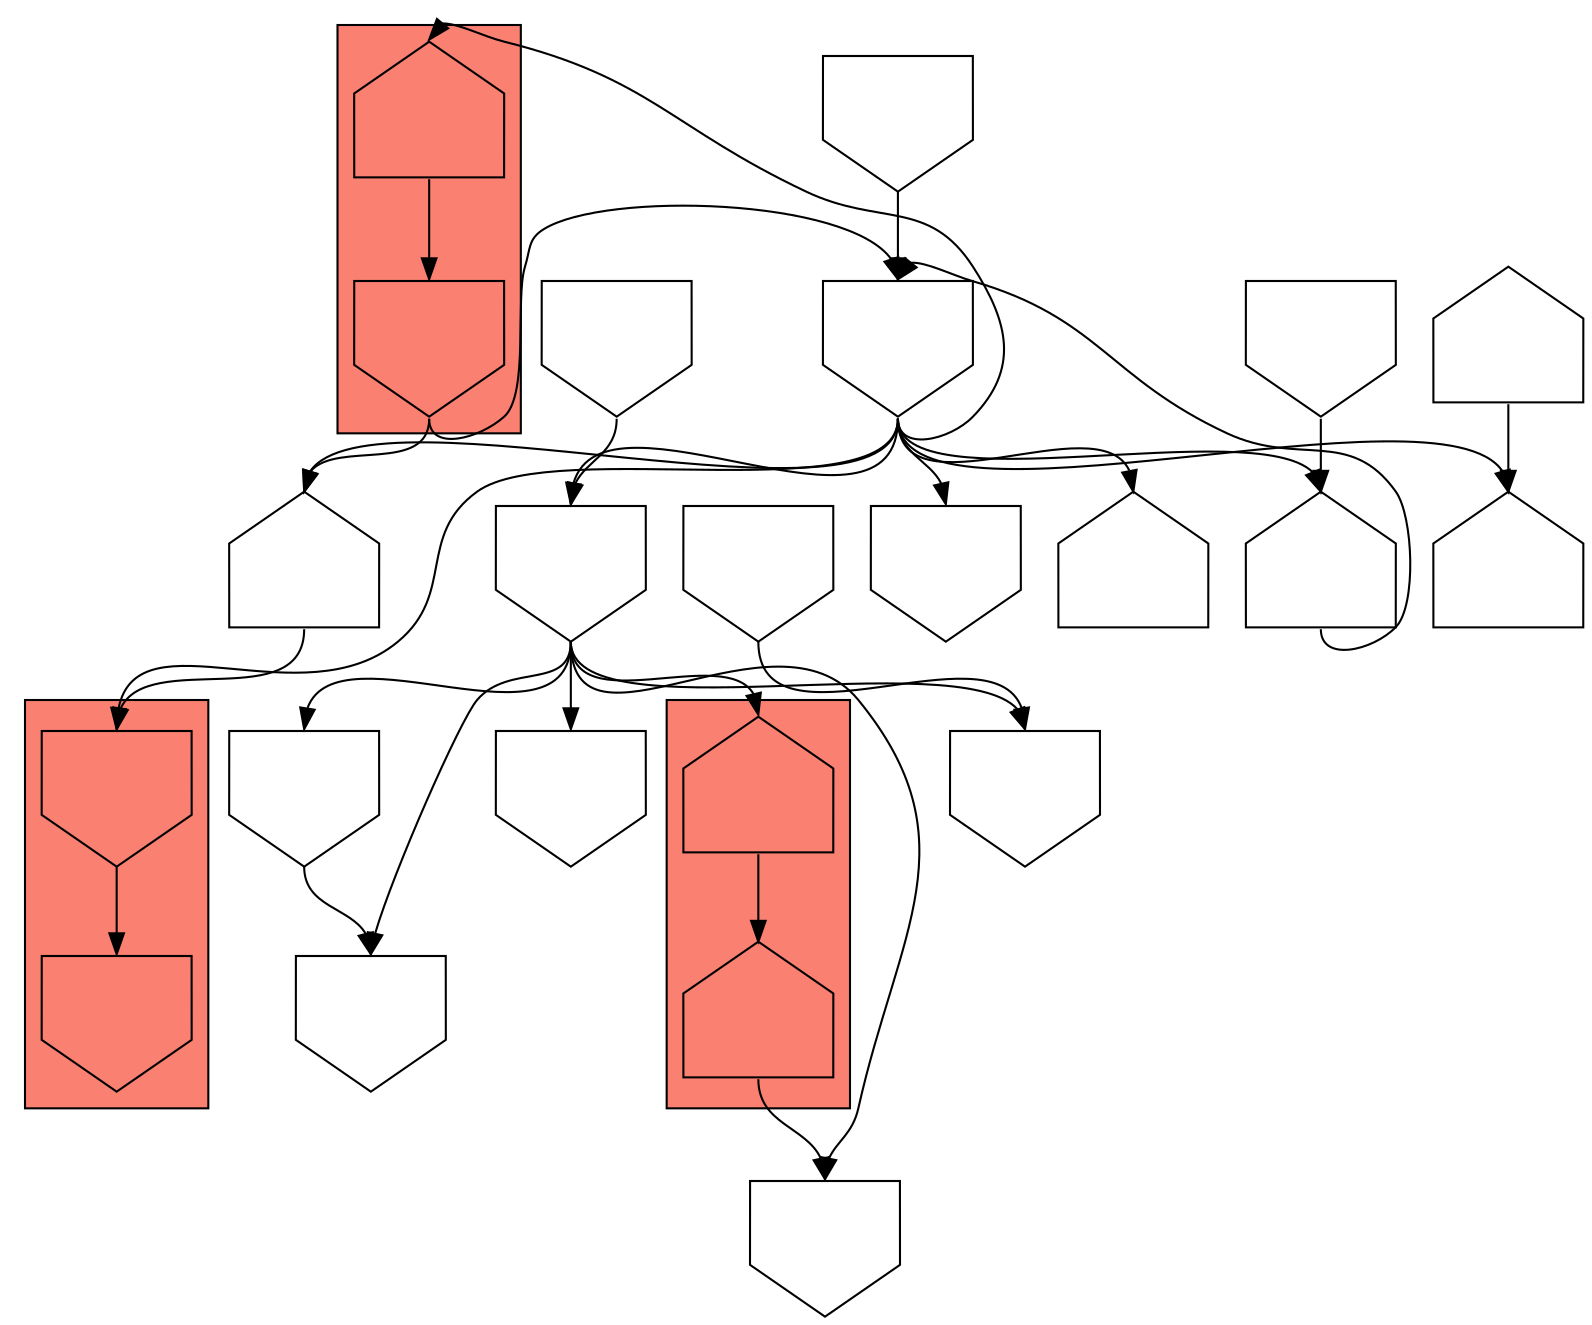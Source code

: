digraph asm {
	edge [headport=n,tailport=s];
subgraph cluster_C12964_4603 {
	12964 [label="",height=1,width=1,shape=house];
	4603 [label="",height=1,width=1,shape=invhouse];
	style=filled;
	fillcolor=salmon;
}
subgraph cluster_C922_3417 {
	922 [label="",height=1,width=1,shape=invhouse];
	3417 [label="",height=1,width=1,shape=invhouse];
	style=filled;
	fillcolor=salmon;
}
subgraph cluster_C1366_21289 {
	1366 [label="",height=1,width=1,shape=house];
	21289 [label="",height=1,width=1,shape=house];
	style=filled;
	fillcolor=salmon;
}
	6144 [label="",height=1,width=1,shape=house];
	18948 [label="",height=1,width=1,shape=invhouse];
	700 [label="",height=1,width=1,shape=invhouse];
	4136 [label="",height=1,width=1,shape=invhouse];
	5307 [label="",height=1,width=1,shape=invhouse];
	8670 [label="",height=1,width=1,shape=invhouse];
	20265 [label="",height=1,width=1,shape=invhouse];
	12294 [label="",height=1,width=1,shape=invhouse];
	2334 [label="",height=1,width=1,shape=invhouse];
	6720 [label="",height=1,width=1,shape=invhouse];
	854 [label="",height=1,width=1,shape=house];
	894 [label="",height=1,width=1,shape=invhouse];
	6581 [label="",height=1,width=1,shape=invhouse];
	7029 [label="",height=1,width=1,shape=house];
	19285 [label="",height=1,width=1,shape=house];
	10843 [label="",height=1,width=1,shape=house];
	1621 [label="",height=1,width=1,shape=invhouse];
	12964 -> 4603
	4603 -> 6144
	4603 -> 18948
	6144 -> 922
	922 -> 3417
	18948 -> 700
	18948 -> 854
	18948 -> 922
	18948 -> 6144
	18948 -> 6581
	18948 -> 7029
	18948 -> 12964
	18948 -> 19285
	700 -> 1366
	700 -> 4136
	700 -> 5307
	700 -> 8670
	700 -> 12294
	700 -> 20265
	1366 -> 21289
	21289 -> 4136
	20265 -> 8670
	2334 -> 12294
	6720 -> 700
	854 -> 18948
	894 -> 854
	10843 -> 19285
	1621 -> 18948
}
